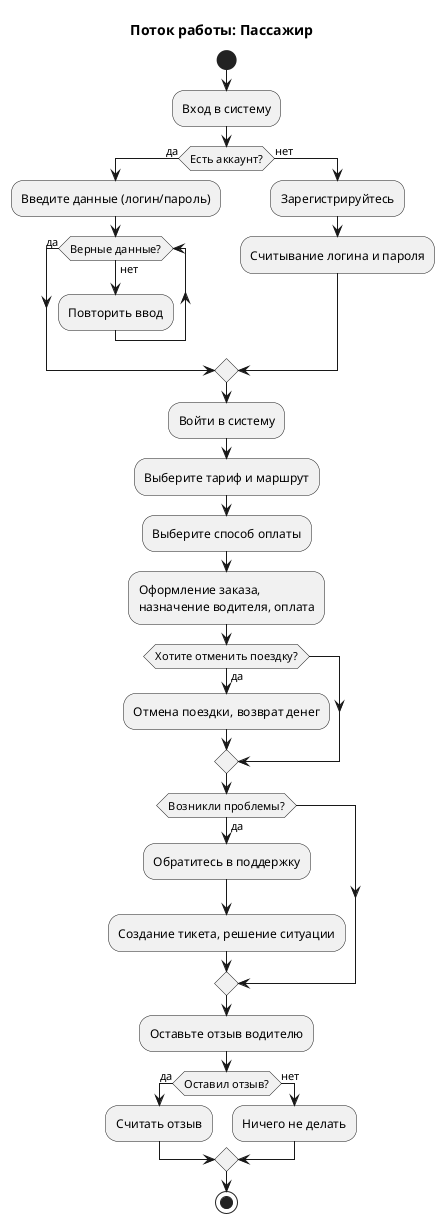 @startuml
title Поток работы: Пассажир
skinparam defaultFontName "Arial"
start
:Вход в систему;

if (Есть аккаунт?) then (да)
  :Введите данные (логин/пароль);
  while (Верные данные?) is (нет)
    :Повторить ввод;
  endwhile (да)
else (нет)
  :Зарегистрируйтесь;
  :Считывание логина и пароля;
endif

:Войти в систему;
:Выберите тариф и маршрут;
:Выберите способ оплаты;
:Оформление заказа,\nназначение водителя, оплата;

if (Хотите отменить поездку?) then (да)
  :Отмена поездки, возврат денег;
endif

if (Возникли проблемы?) then (да)
  :Обратитесь в поддержку;
  :Создание тикета, решение ситуации;
endif

:Оставьте отзыв водителю;
if (Оставил отзыв?) then (да)
  :Считать отзыв;
else (нет)
  :Ничего не делать;
endif
stop
@enduml